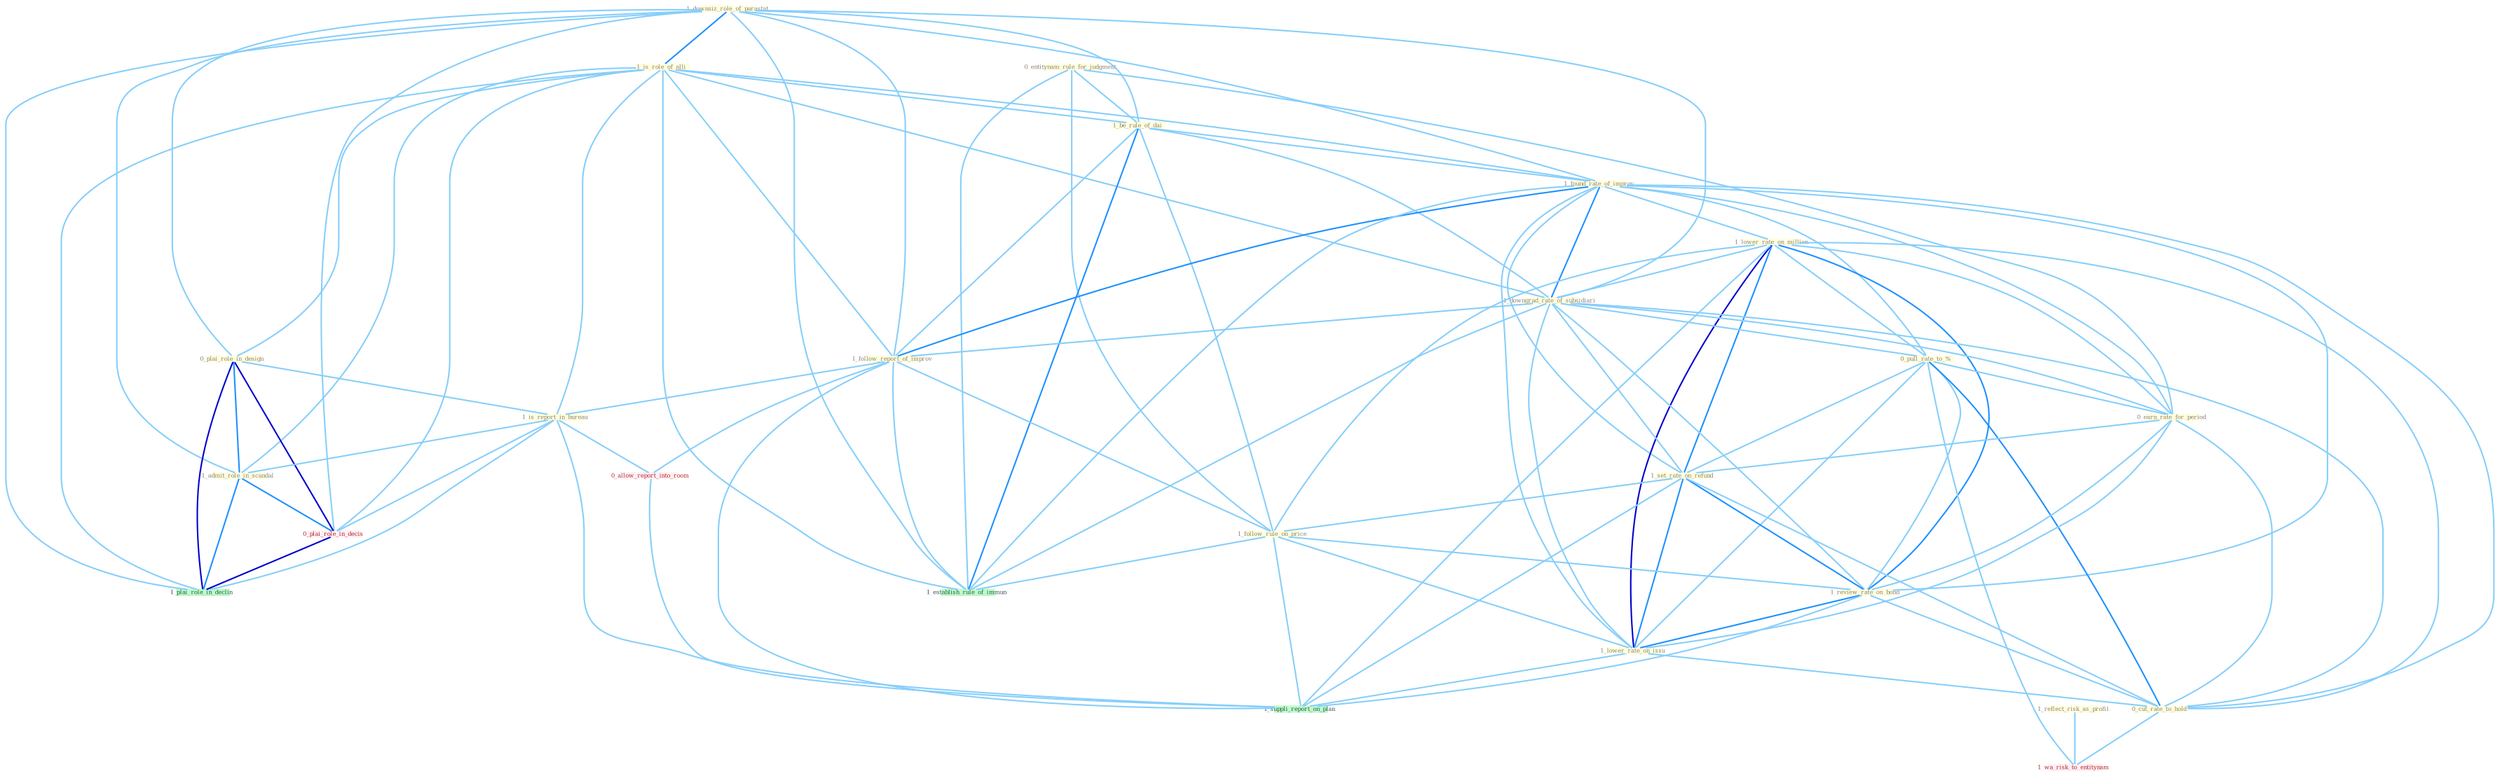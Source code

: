 Graph G{ 
    node
    [shape=polygon,style=filled,width=.5,height=.06,color="#BDFCC9",fixedsize=true,fontsize=4,
    fontcolor="#2f4f4f"];
    {node
    [color="#ffffe0", fontcolor="#8b7d6b"] "0_entitynam_rule_for_judgment " "1_reflect_risk_as_profil " "1_downsiz_role_of_parastat " "1_is_role_of_alli " "1_be_rule_of_dai " "1_found_rate_of_improv " "1_lower_rate_on_million " "1_downgrad_rate_of_subsidiari " "0_pull_rate_to_% " "0_earn_rate_for_period " "1_set_rate_on_refund " "1_follow_report_of_improv " "0_plai_role_in_design " "1_is_report_in_bureau " "1_follow_rule_on_price " "1_review_rate_on_bond " "1_admit_role_in_scandal " "1_lower_rate_on_issu " "0_cut_rate_to_hold "}
{node [color="#fff0f5", fontcolor="#b22222"] "1_wa_risk_to_entitynam " "0_plai_role_in_decis " "0_allow_report_into_room "}
edge [color="#B0E2FF"];

	"0_entitynam_rule_for_judgment " -- "1_be_rule_of_dai " [w="1", color="#87cefa" ];
	"0_entitynam_rule_for_judgment " -- "0_earn_rate_for_period " [w="1", color="#87cefa" ];
	"0_entitynam_rule_for_judgment " -- "1_follow_rule_on_price " [w="1", color="#87cefa" ];
	"0_entitynam_rule_for_judgment " -- "1_establish_rule_of_immun " [w="1", color="#87cefa" ];
	"1_reflect_risk_as_profil " -- "1_wa_risk_to_entitynam " [w="1", color="#87cefa" ];
	"1_downsiz_role_of_parastat " -- "1_is_role_of_alli " [w="2", color="#1e90ff" , len=0.8];
	"1_downsiz_role_of_parastat " -- "1_be_rule_of_dai " [w="1", color="#87cefa" ];
	"1_downsiz_role_of_parastat " -- "1_found_rate_of_improv " [w="1", color="#87cefa" ];
	"1_downsiz_role_of_parastat " -- "1_downgrad_rate_of_subsidiari " [w="1", color="#87cefa" ];
	"1_downsiz_role_of_parastat " -- "1_follow_report_of_improv " [w="1", color="#87cefa" ];
	"1_downsiz_role_of_parastat " -- "0_plai_role_in_design " [w="1", color="#87cefa" ];
	"1_downsiz_role_of_parastat " -- "1_admit_role_in_scandal " [w="1", color="#87cefa" ];
	"1_downsiz_role_of_parastat " -- "0_plai_role_in_decis " [w="1", color="#87cefa" ];
	"1_downsiz_role_of_parastat " -- "1_establish_rule_of_immun " [w="1", color="#87cefa" ];
	"1_downsiz_role_of_parastat " -- "1_plai_role_in_declin " [w="1", color="#87cefa" ];
	"1_is_role_of_alli " -- "1_be_rule_of_dai " [w="1", color="#87cefa" ];
	"1_is_role_of_alli " -- "1_found_rate_of_improv " [w="1", color="#87cefa" ];
	"1_is_role_of_alli " -- "1_downgrad_rate_of_subsidiari " [w="1", color="#87cefa" ];
	"1_is_role_of_alli " -- "1_follow_report_of_improv " [w="1", color="#87cefa" ];
	"1_is_role_of_alli " -- "0_plai_role_in_design " [w="1", color="#87cefa" ];
	"1_is_role_of_alli " -- "1_is_report_in_bureau " [w="1", color="#87cefa" ];
	"1_is_role_of_alli " -- "1_admit_role_in_scandal " [w="1", color="#87cefa" ];
	"1_is_role_of_alli " -- "0_plai_role_in_decis " [w="1", color="#87cefa" ];
	"1_is_role_of_alli " -- "1_establish_rule_of_immun " [w="1", color="#87cefa" ];
	"1_is_role_of_alli " -- "1_plai_role_in_declin " [w="1", color="#87cefa" ];
	"1_be_rule_of_dai " -- "1_found_rate_of_improv " [w="1", color="#87cefa" ];
	"1_be_rule_of_dai " -- "1_downgrad_rate_of_subsidiari " [w="1", color="#87cefa" ];
	"1_be_rule_of_dai " -- "1_follow_report_of_improv " [w="1", color="#87cefa" ];
	"1_be_rule_of_dai " -- "1_follow_rule_on_price " [w="1", color="#87cefa" ];
	"1_be_rule_of_dai " -- "1_establish_rule_of_immun " [w="2", color="#1e90ff" , len=0.8];
	"1_found_rate_of_improv " -- "1_lower_rate_on_million " [w="1", color="#87cefa" ];
	"1_found_rate_of_improv " -- "1_downgrad_rate_of_subsidiari " [w="2", color="#1e90ff" , len=0.8];
	"1_found_rate_of_improv " -- "0_pull_rate_to_% " [w="1", color="#87cefa" ];
	"1_found_rate_of_improv " -- "0_earn_rate_for_period " [w="1", color="#87cefa" ];
	"1_found_rate_of_improv " -- "1_set_rate_on_refund " [w="1", color="#87cefa" ];
	"1_found_rate_of_improv " -- "1_follow_report_of_improv " [w="2", color="#1e90ff" , len=0.8];
	"1_found_rate_of_improv " -- "1_review_rate_on_bond " [w="1", color="#87cefa" ];
	"1_found_rate_of_improv " -- "1_lower_rate_on_issu " [w="1", color="#87cefa" ];
	"1_found_rate_of_improv " -- "0_cut_rate_to_hold " [w="1", color="#87cefa" ];
	"1_found_rate_of_improv " -- "1_establish_rule_of_immun " [w="1", color="#87cefa" ];
	"1_lower_rate_on_million " -- "1_downgrad_rate_of_subsidiari " [w="1", color="#87cefa" ];
	"1_lower_rate_on_million " -- "0_pull_rate_to_% " [w="1", color="#87cefa" ];
	"1_lower_rate_on_million " -- "0_earn_rate_for_period " [w="1", color="#87cefa" ];
	"1_lower_rate_on_million " -- "1_set_rate_on_refund " [w="2", color="#1e90ff" , len=0.8];
	"1_lower_rate_on_million " -- "1_follow_rule_on_price " [w="1", color="#87cefa" ];
	"1_lower_rate_on_million " -- "1_review_rate_on_bond " [w="2", color="#1e90ff" , len=0.8];
	"1_lower_rate_on_million " -- "1_lower_rate_on_issu " [w="3", color="#0000cd" , len=0.6];
	"1_lower_rate_on_million " -- "0_cut_rate_to_hold " [w="1", color="#87cefa" ];
	"1_lower_rate_on_million " -- "1_suppli_report_on_plan " [w="1", color="#87cefa" ];
	"1_downgrad_rate_of_subsidiari " -- "0_pull_rate_to_% " [w="1", color="#87cefa" ];
	"1_downgrad_rate_of_subsidiari " -- "0_earn_rate_for_period " [w="1", color="#87cefa" ];
	"1_downgrad_rate_of_subsidiari " -- "1_set_rate_on_refund " [w="1", color="#87cefa" ];
	"1_downgrad_rate_of_subsidiari " -- "1_follow_report_of_improv " [w="1", color="#87cefa" ];
	"1_downgrad_rate_of_subsidiari " -- "1_review_rate_on_bond " [w="1", color="#87cefa" ];
	"1_downgrad_rate_of_subsidiari " -- "1_lower_rate_on_issu " [w="1", color="#87cefa" ];
	"1_downgrad_rate_of_subsidiari " -- "0_cut_rate_to_hold " [w="1", color="#87cefa" ];
	"1_downgrad_rate_of_subsidiari " -- "1_establish_rule_of_immun " [w="1", color="#87cefa" ];
	"0_pull_rate_to_% " -- "0_earn_rate_for_period " [w="1", color="#87cefa" ];
	"0_pull_rate_to_% " -- "1_set_rate_on_refund " [w="1", color="#87cefa" ];
	"0_pull_rate_to_% " -- "1_review_rate_on_bond " [w="1", color="#87cefa" ];
	"0_pull_rate_to_% " -- "1_lower_rate_on_issu " [w="1", color="#87cefa" ];
	"0_pull_rate_to_% " -- "0_cut_rate_to_hold " [w="2", color="#1e90ff" , len=0.8];
	"0_pull_rate_to_% " -- "1_wa_risk_to_entitynam " [w="1", color="#87cefa" ];
	"0_earn_rate_for_period " -- "1_set_rate_on_refund " [w="1", color="#87cefa" ];
	"0_earn_rate_for_period " -- "1_review_rate_on_bond " [w="1", color="#87cefa" ];
	"0_earn_rate_for_period " -- "1_lower_rate_on_issu " [w="1", color="#87cefa" ];
	"0_earn_rate_for_period " -- "0_cut_rate_to_hold " [w="1", color="#87cefa" ];
	"1_set_rate_on_refund " -- "1_follow_rule_on_price " [w="1", color="#87cefa" ];
	"1_set_rate_on_refund " -- "1_review_rate_on_bond " [w="2", color="#1e90ff" , len=0.8];
	"1_set_rate_on_refund " -- "1_lower_rate_on_issu " [w="2", color="#1e90ff" , len=0.8];
	"1_set_rate_on_refund " -- "0_cut_rate_to_hold " [w="1", color="#87cefa" ];
	"1_set_rate_on_refund " -- "1_suppli_report_on_plan " [w="1", color="#87cefa" ];
	"1_follow_report_of_improv " -- "1_is_report_in_bureau " [w="1", color="#87cefa" ];
	"1_follow_report_of_improv " -- "1_follow_rule_on_price " [w="1", color="#87cefa" ];
	"1_follow_report_of_improv " -- "1_establish_rule_of_immun " [w="1", color="#87cefa" ];
	"1_follow_report_of_improv " -- "0_allow_report_into_room " [w="1", color="#87cefa" ];
	"1_follow_report_of_improv " -- "1_suppli_report_on_plan " [w="1", color="#87cefa" ];
	"0_plai_role_in_design " -- "1_is_report_in_bureau " [w="1", color="#87cefa" ];
	"0_plai_role_in_design " -- "1_admit_role_in_scandal " [w="2", color="#1e90ff" , len=0.8];
	"0_plai_role_in_design " -- "0_plai_role_in_decis " [w="3", color="#0000cd" , len=0.6];
	"0_plai_role_in_design " -- "1_plai_role_in_declin " [w="3", color="#0000cd" , len=0.6];
	"1_is_report_in_bureau " -- "1_admit_role_in_scandal " [w="1", color="#87cefa" ];
	"1_is_report_in_bureau " -- "0_plai_role_in_decis " [w="1", color="#87cefa" ];
	"1_is_report_in_bureau " -- "1_plai_role_in_declin " [w="1", color="#87cefa" ];
	"1_is_report_in_bureau " -- "0_allow_report_into_room " [w="1", color="#87cefa" ];
	"1_is_report_in_bureau " -- "1_suppli_report_on_plan " [w="1", color="#87cefa" ];
	"1_follow_rule_on_price " -- "1_review_rate_on_bond " [w="1", color="#87cefa" ];
	"1_follow_rule_on_price " -- "1_lower_rate_on_issu " [w="1", color="#87cefa" ];
	"1_follow_rule_on_price " -- "1_establish_rule_of_immun " [w="1", color="#87cefa" ];
	"1_follow_rule_on_price " -- "1_suppli_report_on_plan " [w="1", color="#87cefa" ];
	"1_review_rate_on_bond " -- "1_lower_rate_on_issu " [w="2", color="#1e90ff" , len=0.8];
	"1_review_rate_on_bond " -- "0_cut_rate_to_hold " [w="1", color="#87cefa" ];
	"1_review_rate_on_bond " -- "1_suppli_report_on_plan " [w="1", color="#87cefa" ];
	"1_admit_role_in_scandal " -- "0_plai_role_in_decis " [w="2", color="#1e90ff" , len=0.8];
	"1_admit_role_in_scandal " -- "1_plai_role_in_declin " [w="2", color="#1e90ff" , len=0.8];
	"1_lower_rate_on_issu " -- "0_cut_rate_to_hold " [w="1", color="#87cefa" ];
	"1_lower_rate_on_issu " -- "1_suppli_report_on_plan " [w="1", color="#87cefa" ];
	"0_cut_rate_to_hold " -- "1_wa_risk_to_entitynam " [w="1", color="#87cefa" ];
	"0_plai_role_in_decis " -- "1_plai_role_in_declin " [w="3", color="#0000cd" , len=0.6];
	"0_allow_report_into_room " -- "1_suppli_report_on_plan " [w="1", color="#87cefa" ];
}